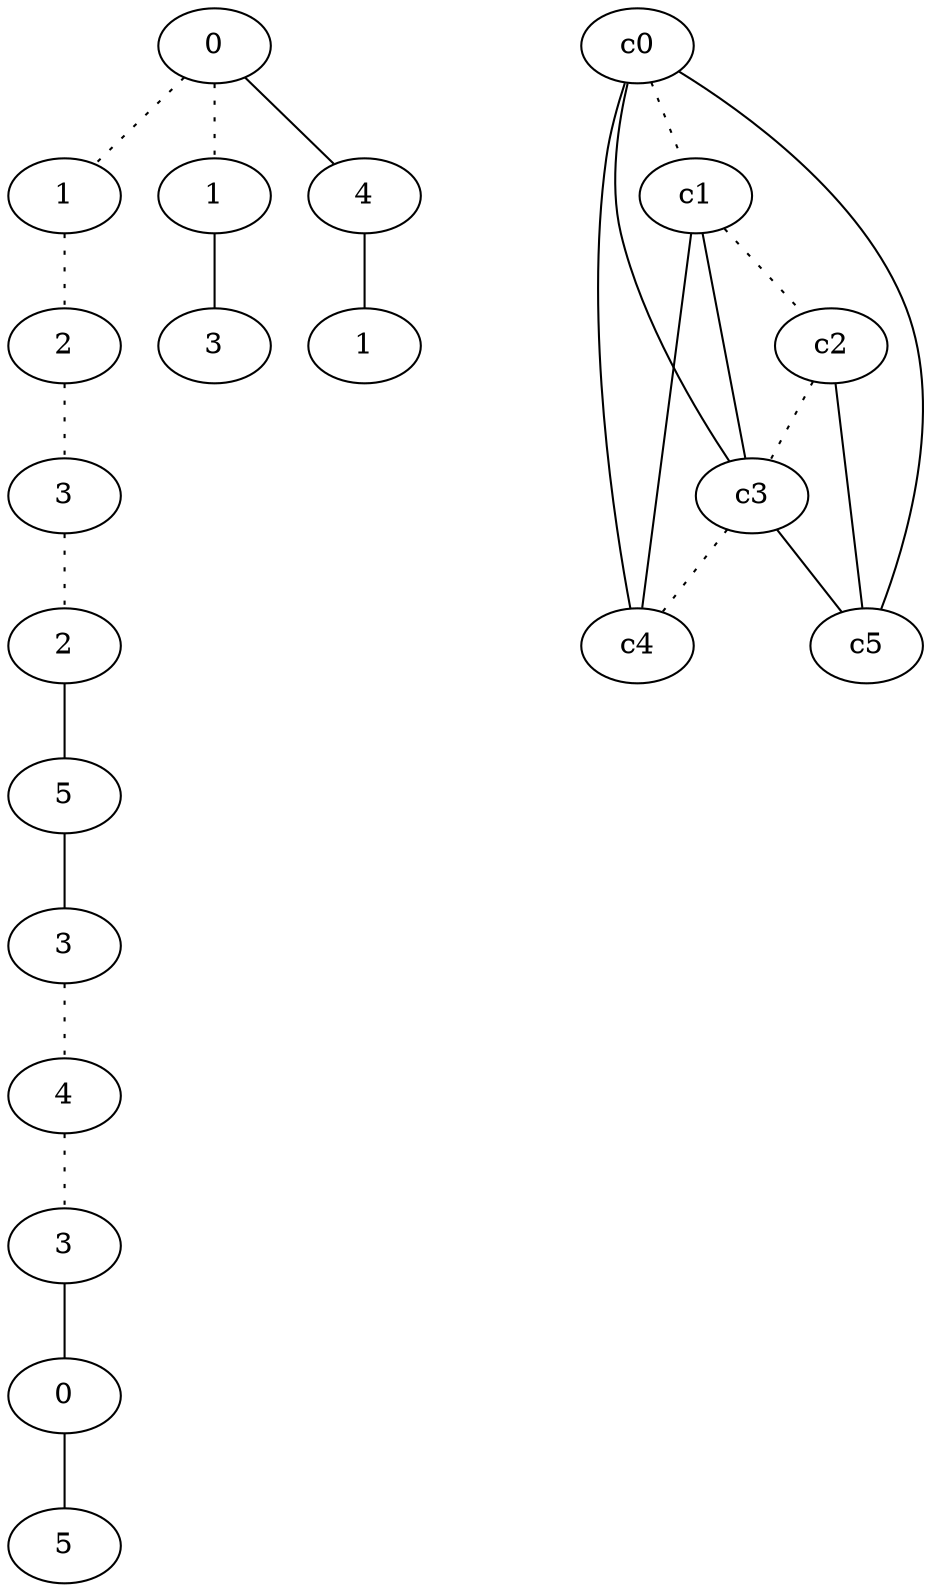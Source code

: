 graph {
a0[label=0];
a1[label=1];
a2[label=2];
a3[label=3];
a4[label=2];
a5[label=5];
a6[label=3];
a7[label=4];
a8[label=3];
a9[label=0];
a10[label=5];
a11[label=1];
a12[label=3];
a13[label=4];
a14[label=1];
a0 -- a1 [style=dotted];
a0 -- a11 [style=dotted];
a0 -- a13;
a1 -- a2 [style=dotted];
a2 -- a3 [style=dotted];
a3 -- a4 [style=dotted];
a4 -- a5;
a5 -- a6;
a6 -- a7 [style=dotted];
a7 -- a8 [style=dotted];
a8 -- a9;
a9 -- a10;
a11 -- a12;
a13 -- a14;
c0 -- c1 [style=dotted];
c0 -- c3;
c0 -- c4;
c0 -- c5;
c1 -- c2 [style=dotted];
c1 -- c3;
c1 -- c4;
c2 -- c3 [style=dotted];
c2 -- c5;
c3 -- c4 [style=dotted];
c3 -- c5;
}
